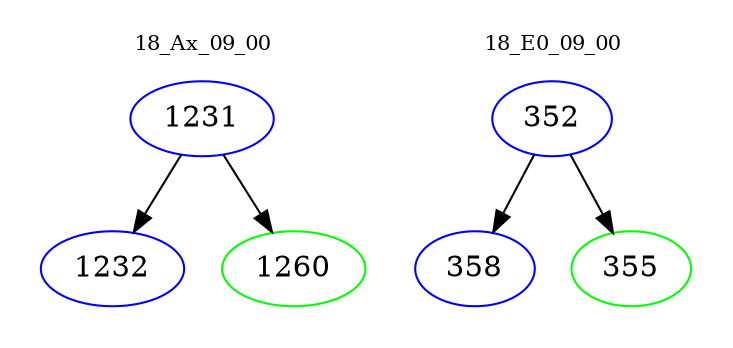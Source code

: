 digraph{
subgraph cluster_0 {
color = white
label = "18_Ax_09_00";
fontsize=10;
T0_1231 [label="1231", color="blue"]
T0_1231 -> T0_1232 [color="black"]
T0_1232 [label="1232", color="blue"]
T0_1231 -> T0_1260 [color="black"]
T0_1260 [label="1260", color="green"]
}
subgraph cluster_1 {
color = white
label = "18_E0_09_00";
fontsize=10;
T1_352 [label="352", color="blue"]
T1_352 -> T1_358 [color="black"]
T1_358 [label="358", color="blue"]
T1_352 -> T1_355 [color="black"]
T1_355 [label="355", color="green"]
}
}
